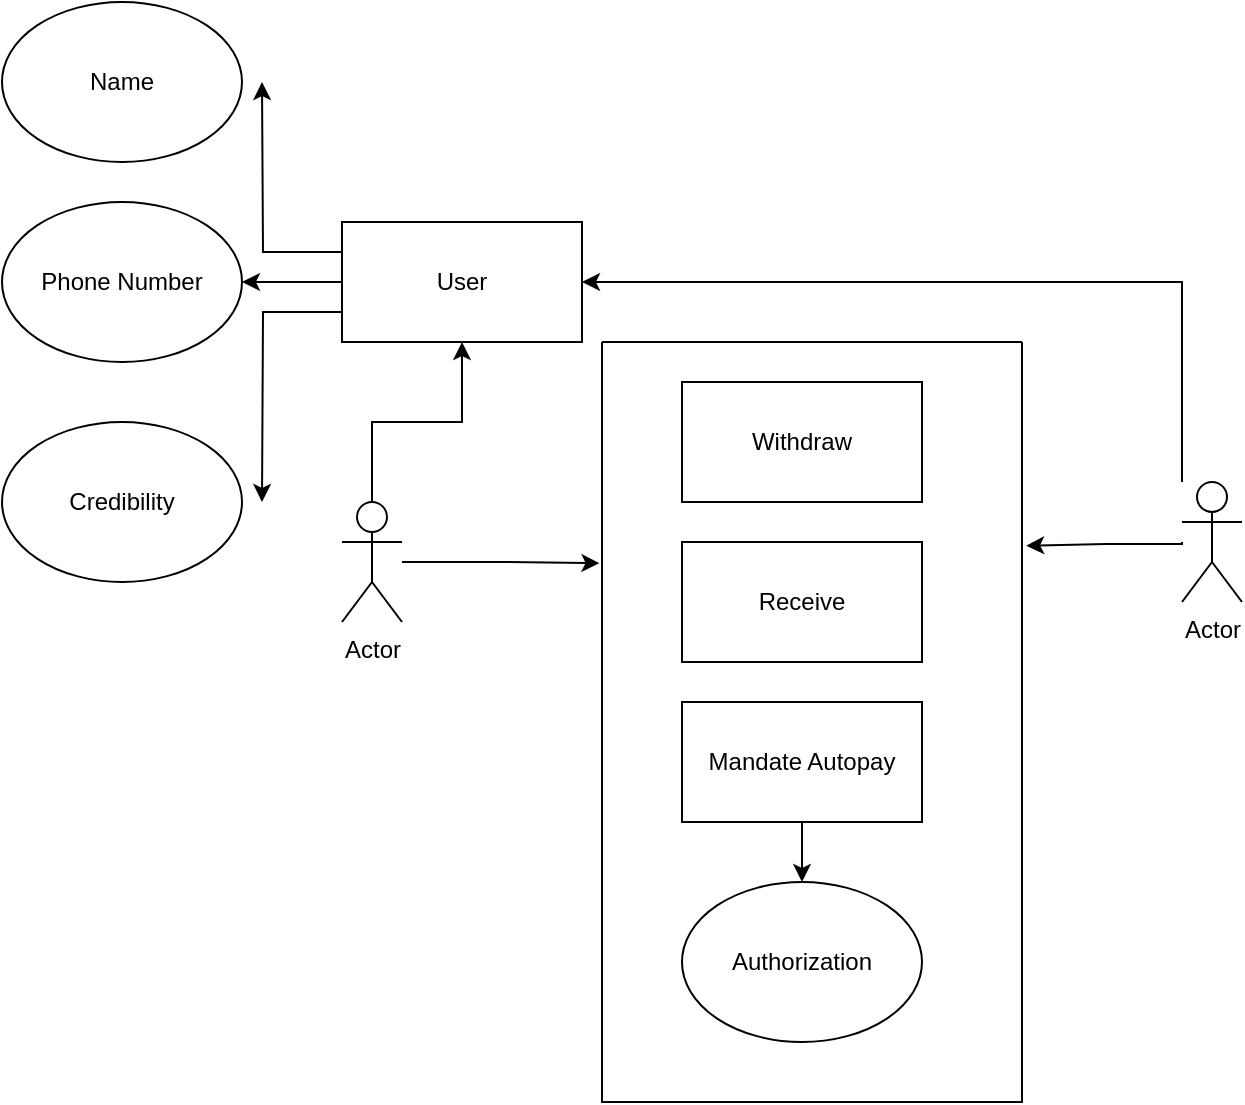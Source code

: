 <mxfile version="22.1.17" type="device">
  <diagram name="Page-1" id="xiu2doB8irqlv-GOHepn">
    <mxGraphModel dx="1048" dy="623" grid="1" gridSize="10" guides="1" tooltips="1" connect="1" arrows="1" fold="1" page="1" pageScale="1" pageWidth="850" pageHeight="1100" math="0" shadow="0">
      <root>
        <mxCell id="0" />
        <mxCell id="1" parent="0" />
        <mxCell id="7Ftm2F4reEvMCFT8a7Az-24" style="edgeStyle=orthogonalEdgeStyle;rounded=0;orthogonalLoop=1;jettySize=auto;html=1;entryX=0.5;entryY=1;entryDx=0;entryDy=0;" edge="1" parent="1" source="7Ftm2F4reEvMCFT8a7Az-1" target="7Ftm2F4reEvMCFT8a7Az-2">
          <mxGeometry relative="1" as="geometry" />
        </mxCell>
        <mxCell id="7Ftm2F4reEvMCFT8a7Az-1" value="Actor" style="shape=umlActor;verticalLabelPosition=bottom;verticalAlign=top;html=1;outlineConnect=0;" vertex="1" parent="1">
          <mxGeometry x="170" y="280" width="30" height="60" as="geometry" />
        </mxCell>
        <mxCell id="7Ftm2F4reEvMCFT8a7Az-8" style="edgeStyle=orthogonalEdgeStyle;rounded=0;orthogonalLoop=1;jettySize=auto;html=1;exitX=0;exitY=0.75;exitDx=0;exitDy=0;" edge="1" parent="1" source="7Ftm2F4reEvMCFT8a7Az-2">
          <mxGeometry relative="1" as="geometry">
            <mxPoint x="130" y="280" as="targetPoint" />
          </mxGeometry>
        </mxCell>
        <mxCell id="7Ftm2F4reEvMCFT8a7Az-10" style="edgeStyle=orthogonalEdgeStyle;rounded=0;orthogonalLoop=1;jettySize=auto;html=1;exitX=0;exitY=0.5;exitDx=0;exitDy=0;entryX=1;entryY=0.5;entryDx=0;entryDy=0;" edge="1" parent="1" source="7Ftm2F4reEvMCFT8a7Az-2" target="7Ftm2F4reEvMCFT8a7Az-4">
          <mxGeometry relative="1" as="geometry" />
        </mxCell>
        <mxCell id="7Ftm2F4reEvMCFT8a7Az-12" style="edgeStyle=orthogonalEdgeStyle;rounded=0;orthogonalLoop=1;jettySize=auto;html=1;exitX=0;exitY=0.25;exitDx=0;exitDy=0;" edge="1" parent="1" source="7Ftm2F4reEvMCFT8a7Az-2">
          <mxGeometry relative="1" as="geometry">
            <mxPoint x="130" y="70" as="targetPoint" />
          </mxGeometry>
        </mxCell>
        <mxCell id="7Ftm2F4reEvMCFT8a7Az-2" value="User" style="rounded=0;whiteSpace=wrap;html=1;" vertex="1" parent="1">
          <mxGeometry x="170" y="140" width="120" height="60" as="geometry" />
        </mxCell>
        <mxCell id="7Ftm2F4reEvMCFT8a7Az-3" value="Name" style="ellipse;whiteSpace=wrap;html=1;" vertex="1" parent="1">
          <mxGeometry y="30" width="120" height="80" as="geometry" />
        </mxCell>
        <mxCell id="7Ftm2F4reEvMCFT8a7Az-4" value="Phone Number" style="ellipse;whiteSpace=wrap;html=1;" vertex="1" parent="1">
          <mxGeometry y="130" width="120" height="80" as="geometry" />
        </mxCell>
        <mxCell id="7Ftm2F4reEvMCFT8a7Az-5" value="Credibility" style="ellipse;whiteSpace=wrap;html=1;" vertex="1" parent="1">
          <mxGeometry y="240" width="120" height="80" as="geometry" />
        </mxCell>
        <mxCell id="7Ftm2F4reEvMCFT8a7Az-13" value="Withdraw" style="rounded=0;whiteSpace=wrap;html=1;" vertex="1" parent="1">
          <mxGeometry x="340" y="220" width="120" height="60" as="geometry" />
        </mxCell>
        <mxCell id="7Ftm2F4reEvMCFT8a7Az-14" value="Receive" style="rounded=0;whiteSpace=wrap;html=1;" vertex="1" parent="1">
          <mxGeometry x="340" y="300" width="120" height="60" as="geometry" />
        </mxCell>
        <mxCell id="7Ftm2F4reEvMCFT8a7Az-18" style="edgeStyle=orthogonalEdgeStyle;rounded=0;orthogonalLoop=1;jettySize=auto;html=1;exitX=0.5;exitY=1;exitDx=0;exitDy=0;entryX=0.5;entryY=0;entryDx=0;entryDy=0;" edge="1" parent="1" source="7Ftm2F4reEvMCFT8a7Az-15" target="7Ftm2F4reEvMCFT8a7Az-16">
          <mxGeometry relative="1" as="geometry" />
        </mxCell>
        <mxCell id="7Ftm2F4reEvMCFT8a7Az-15" value="Mandate Autopay" style="rounded=0;whiteSpace=wrap;html=1;" vertex="1" parent="1">
          <mxGeometry x="340" y="380" width="120" height="60" as="geometry" />
        </mxCell>
        <mxCell id="7Ftm2F4reEvMCFT8a7Az-16" value="Authorization" style="ellipse;whiteSpace=wrap;html=1;" vertex="1" parent="1">
          <mxGeometry x="340" y="470" width="120" height="80" as="geometry" />
        </mxCell>
        <mxCell id="7Ftm2F4reEvMCFT8a7Az-23" style="edgeStyle=orthogonalEdgeStyle;rounded=0;orthogonalLoop=1;jettySize=auto;html=1;entryX=1;entryY=0.5;entryDx=0;entryDy=0;" edge="1" parent="1" source="7Ftm2F4reEvMCFT8a7Az-22" target="7Ftm2F4reEvMCFT8a7Az-2">
          <mxGeometry relative="1" as="geometry">
            <Array as="points">
              <mxPoint x="590" y="170" />
            </Array>
          </mxGeometry>
        </mxCell>
        <mxCell id="7Ftm2F4reEvMCFT8a7Az-22" value="Actor" style="shape=umlActor;verticalLabelPosition=bottom;verticalAlign=top;html=1;outlineConnect=0;" vertex="1" parent="1">
          <mxGeometry x="590" y="270" width="30" height="60" as="geometry" />
        </mxCell>
        <mxCell id="7Ftm2F4reEvMCFT8a7Az-25" value="" style="swimlane;startSize=0;" vertex="1" parent="1">
          <mxGeometry x="300" y="200" width="210" height="380" as="geometry" />
        </mxCell>
        <mxCell id="7Ftm2F4reEvMCFT8a7Az-27" style="edgeStyle=orthogonalEdgeStyle;rounded=0;orthogonalLoop=1;jettySize=auto;html=1;entryX=-0.006;entryY=0.291;entryDx=0;entryDy=0;entryPerimeter=0;" edge="1" parent="1" source="7Ftm2F4reEvMCFT8a7Az-1" target="7Ftm2F4reEvMCFT8a7Az-25">
          <mxGeometry relative="1" as="geometry" />
        </mxCell>
        <mxCell id="7Ftm2F4reEvMCFT8a7Az-30" style="edgeStyle=orthogonalEdgeStyle;rounded=0;orthogonalLoop=1;jettySize=auto;html=1;entryX=1.01;entryY=0.268;entryDx=0;entryDy=0;entryPerimeter=0;" edge="1" parent="1">
          <mxGeometry relative="1" as="geometry">
            <mxPoint x="590" y="300" as="sourcePoint" />
            <mxPoint x="512.1" y="301.84" as="targetPoint" />
            <Array as="points">
              <mxPoint x="590" y="301" />
              <mxPoint x="552" y="301" />
              <mxPoint x="552" y="302" />
            </Array>
          </mxGeometry>
        </mxCell>
      </root>
    </mxGraphModel>
  </diagram>
</mxfile>
